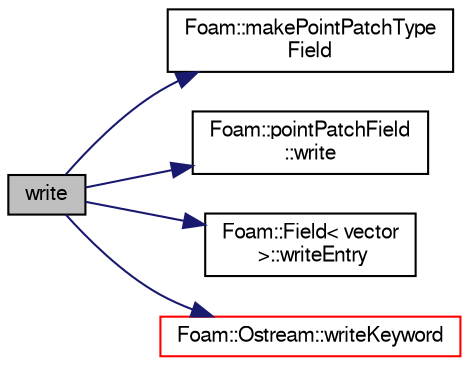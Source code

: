 digraph "write"
{
  bgcolor="transparent";
  edge [fontname="FreeSans",fontsize="10",labelfontname="FreeSans",labelfontsize="10"];
  node [fontname="FreeSans",fontsize="10",shape=record];
  rankdir="LR";
  Node56 [label="write",height=0.2,width=0.4,color="black", fillcolor="grey75", style="filled", fontcolor="black"];
  Node56 -> Node57 [color="midnightblue",fontsize="10",style="solid",fontname="FreeSans"];
  Node57 [label="Foam::makePointPatchType\lField",height=0.2,width=0.4,color="black",URL="$a21124.html#a0f203d1b2afeb748ca75896bf3597dbe"];
  Node56 -> Node58 [color="midnightblue",fontsize="10",style="solid",fontname="FreeSans"];
  Node58 [label="Foam::pointPatchField\l::write",height=0.2,width=0.4,color="black",URL="$a22946.html#a293fdfec8bdfbd5c3913ab4c9f3454ff",tooltip="Write. "];
  Node56 -> Node59 [color="midnightblue",fontsize="10",style="solid",fontname="FreeSans"];
  Node59 [label="Foam::Field\< vector\l \>::writeEntry",height=0.2,width=0.4,color="black",URL="$a26466.html#a7c03447f7f0471351fe57a41b62c8686",tooltip="Write the field as a dictionary entry. "];
  Node56 -> Node60 [color="midnightblue",fontsize="10",style="solid",fontname="FreeSans"];
  Node60 [label="Foam::Ostream::writeKeyword",height=0.2,width=0.4,color="red",URL="$a26238.html#a3c58b2bb9174ea3c4a5fa58095d1290e",tooltip="Write the keyword followed by an appropriate indentation. "];
}
